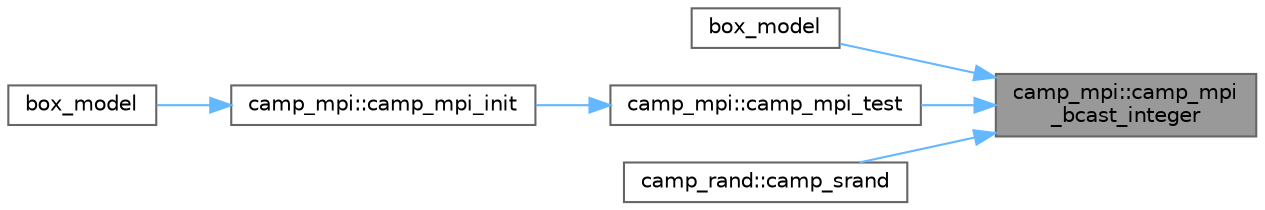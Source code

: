 digraph "camp_mpi::camp_mpi_bcast_integer"
{
 // LATEX_PDF_SIZE
  bgcolor="transparent";
  edge [fontname=Helvetica,fontsize=10,labelfontname=Helvetica,labelfontsize=10];
  node [fontname=Helvetica,fontsize=10,shape=box,height=0.2,width=0.4];
  rankdir="RL";
  Node1 [label="camp_mpi::camp_mpi\l_bcast_integer",height=0.2,width=0.4,color="gray40", fillcolor="grey60", style="filled", fontcolor="black",tooltip="Broadcast the given value from process 0 to all other processes."];
  Node1 -> Node2 [dir="back",color="steelblue1",style="solid"];
  Node2 [label="box_model",height=0.2,width=0.4,color="grey40", fillcolor="white", style="filled",URL="$part__4__code_2box__model_8_f90.html#a3f8c0234515cc17b2f3e366868b8646b",tooltip=" "];
  Node1 -> Node3 [dir="back",color="steelblue1",style="solid"];
  Node3 [label="camp_mpi::camp_mpi_test",height=0.2,width=0.4,color="grey40", fillcolor="white", style="filled",URL="$namespacecamp__mpi.html#a3a40947a78223499aaa9b9a2c5e32c89",tooltip="Perform basic sanity checks on send/receive."];
  Node3 -> Node4 [dir="back",color="steelblue1",style="solid"];
  Node4 [label="camp_mpi::camp_mpi_init",height=0.2,width=0.4,color="grey40", fillcolor="white", style="filled",URL="$namespacecamp__mpi.html#a013fae7f812d8d9bd22dc73db714e115",tooltip="Initialize MPI."];
  Node4 -> Node5 [dir="back",color="steelblue1",style="solid"];
  Node5 [label="box_model",height=0.2,width=0.4,color="grey40", fillcolor="white", style="filled",URL="$part__3__code_2box__model_8_f90.html#a3f8c0234515cc17b2f3e366868b8646b",tooltip=" "];
  Node1 -> Node6 [dir="back",color="steelblue1",style="solid"];
  Node6 [label="camp_rand::camp_srand",height=0.2,width=0.4,color="grey40", fillcolor="white", style="filled",URL="$namespacecamp__rand.html#a90d79e868de55c0438ab39ab7c4dcf76",tooltip="Initializes the random number generator to the state defined by the given seed plus offset...."];
}
